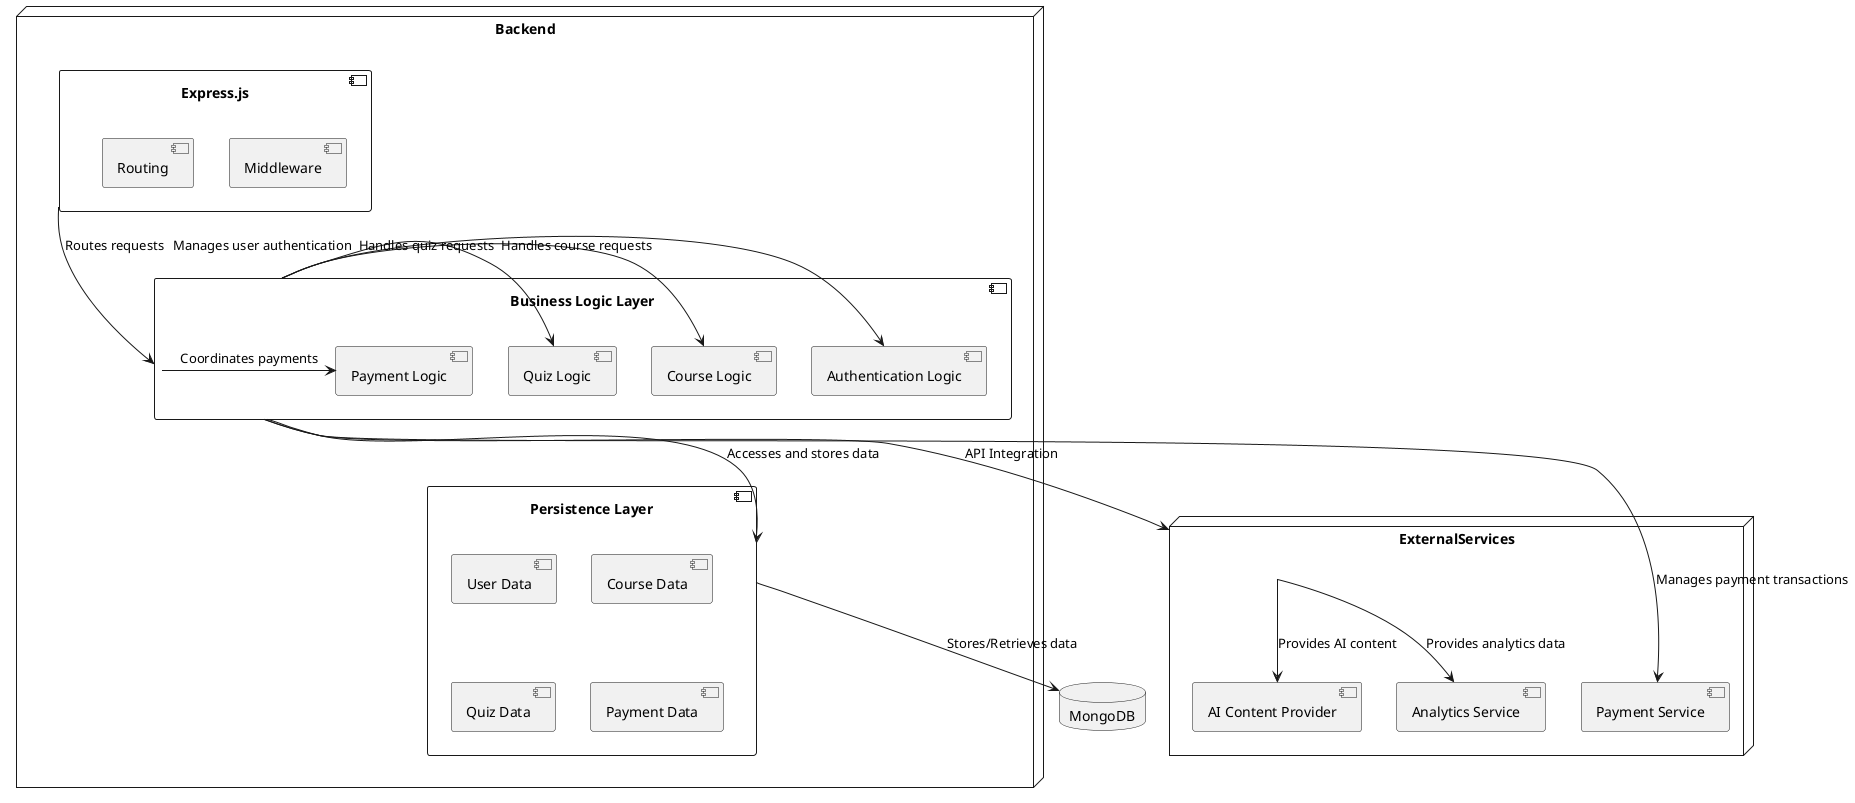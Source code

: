 @startuml
top to bottom direction

node Backend {
  component "Express.js" as Express {
    [Middleware]
    [Routing]
  }
  
  component "Business Logic Layer" as Logic {
    [Authentication Logic]
    [Course Logic]
    [Quiz Logic]
    [Payment Logic]
  }

  component "Persistence Layer" as Persistence {
    [User Data]
    [Course Data]
    [Quiz Data]
    [Payment Data]
  }
}

database MongoDB as DB


Express --> Logic: Routes requests
Logic --> Persistence: Accesses and stores data
Persistence --> DB: Stores/Retrieves data


Logic -> [Authentication Logic]: Manages user authentication
Logic -> [Course Logic]: Handles course requests
Logic -> [Quiz Logic]: Handles quiz requests
Logic -> [Payment Logic]: Coordinates payments

node ExternalServices as ES {
  component "AI Content Provider" as AICP
  component "Analytics Service" as AS
  component "Payment Service" as PS
}

Logic --> ES: API Integration
ES --> AICP: Provides AI content
ES --> AS: Provides analytics data
Logic --> PS: Manages payment transactions

@enduml
